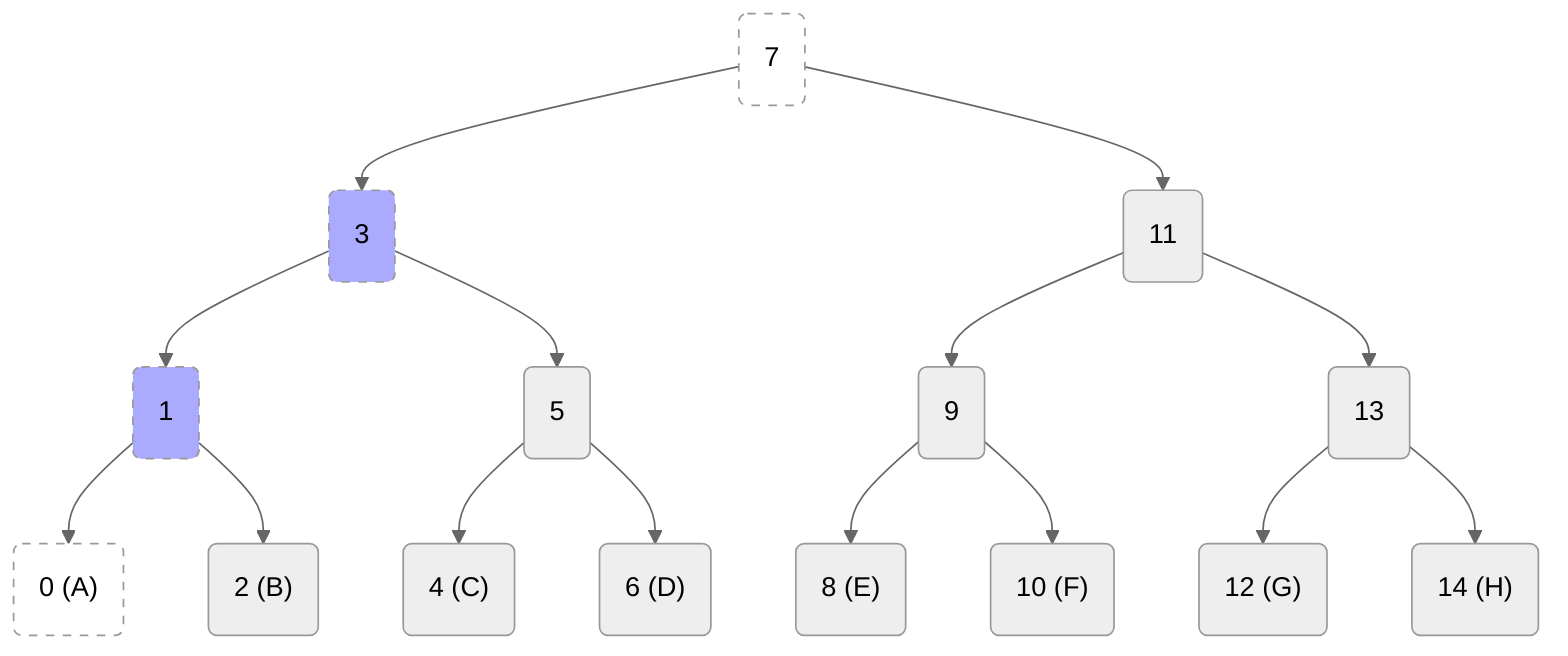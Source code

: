 %%{ init: { "theme": "neutral" } }%%

graph TD;
    N0("0 (A)")
    N1("1")
    N2("2 (B)")
    N3("3")
    N4("4 (C)")
    N5("5")
    N6("6 (D)")
    N7("7")
    N8("8 (E)")
    N9("9")
    N10("10 (F)")
    N11("11")
    N12("12 (G)")
    N13("13")
    N14("14 (H)")
    
    N7 --> N3
    N7 --> N11
    
    N3 --> N1
    N3 --> N5
    N11 --> N9
    N11 --> N13

    N1 --> N0
    N1 --> N2
    N5 --> N4
    N5 --> N6
    N9 --> N8
    N9 --> N10
    N13 --> N12
    N13 --> N14

    style N0 fill:#ffffff,stroke-dasharray: 5 5
    style N1 fill:#aaaaff,stroke-dasharray: 5 5
    style N3 fill:#aaaaff,stroke-dasharray: 5 5
    style N7 fill:#ffffff,stroke-dasharray: 5 5